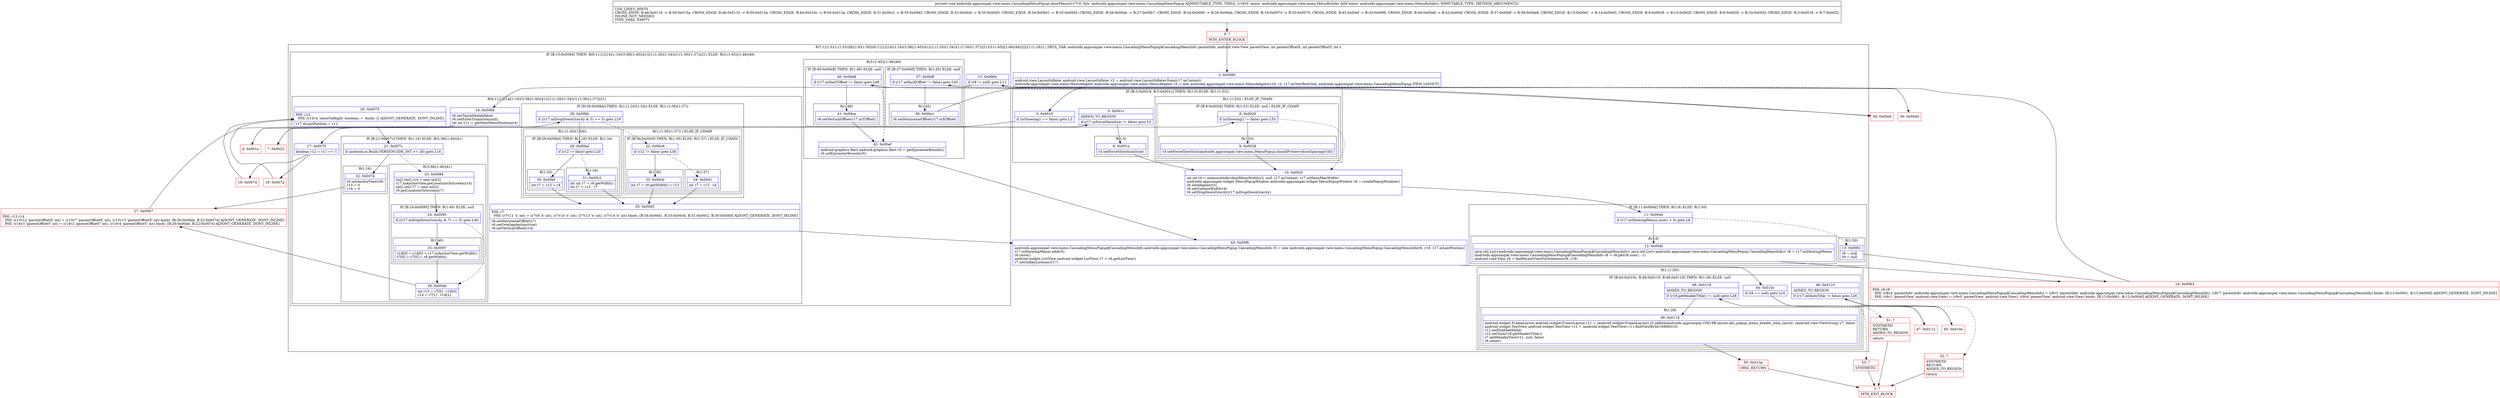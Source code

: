 digraph "CFG forandroidx.appcompat.view.menu.CascadingMenuPopup.showMenu(Landroidx\/appcompat\/view\/menu\/MenuBuilder;)V" {
subgraph cluster_Region_657509182 {
label = "R(7:1|(1:5)(1:(1:53))|6|(1:8)(1:50)|(6:11|12|14|(1:16)(3:38|(1:40)|41)|(1:(1:20)(1:34))(1:(1:36)(1:37))|21)(3:(1:45)|(1:48)|49)|22|(1:(1:28))) | DECL_VAR: androidx.appcompat.view.menu.CascadingMenuPopup$CascadingMenuInfo parentInfo, android.view.View parentView, int parentOffsetX, int parentOffsetY, int x\l";
node [shape=record,color=blue];
Node_2 [shape=record,label="{2\:\ 0x0000|android.view.LayoutInflater android.view.LayoutInflater r2 = android.view.LayoutInflater.from(r17.mContext)\landroidx.appcompat.view.menu.MenuAdapter androidx.appcompat.view.menu.MenuAdapter r3 = new androidx.appcompat.view.menu.MenuAdapter(r18, r2, r17.mOverflowOnly, androidx.appcompat.view.menu.CascadingMenuPopup.ITEM_LAYOUT)\l}"];
subgraph cluster_IfRegion_1698228595 {
label = "IF [B:3:0x0018, B:5:0x001c] THEN: R(1:5) ELSE: R(1:(1:53))";
node [shape=record,color=blue];
Node_3 [shape=record,label="{3\:\ 0x0018|if (isShowing() == false) goto L3\l}"];
Node_5 [shape=record,label="{5\:\ 0x001c|ADDED_TO_REGION\l|if (r17.mForceShowIcon != false) goto L5\l}"];
subgraph cluster_Region_533983463 {
label = "R(1:5)";
node [shape=record,color=blue];
Node_6 [shape=record,label="{6\:\ 0x001e|r3.setForceShowIcon(true)\l}"];
}
subgraph cluster_Region_17706554 {
label = "R(1:(1:53)) | ELSE_IF_CHAIN\l";
node [shape=record,color=blue];
subgraph cluster_IfRegion_1193362418 {
label = "IF [B:8:0x0026] THEN: R(1:53) ELSE: null | ELSE_IF_CHAIN\l";
node [shape=record,color=blue];
Node_8 [shape=record,label="{8\:\ 0x0026|if (isShowing() != false) goto L53\l}"];
subgraph cluster_Region_1217223946 {
label = "R(1:53)";
node [shape=record,color=blue];
Node_9 [shape=record,label="{9\:\ 0x0028|r3.setForceShowIcon(androidx.appcompat.view.menu.MenuPopup.shouldPreserveIconSpacing(r18))\l}"];
}
}
}
}
Node_10 [shape=record,label="{10\:\ 0x002f|int int r4 = measureIndividualMenuWidth(r3, null, r17.mContext, r17.mMenuMaxWidth)\landroidx.appcompat.widget.MenuPopupWindow androidx.appcompat.widget.MenuPopupWindow r6 = createPopupWindow()\lr6.setAdapter(r3)\lr6.setContentWidth(r4)\lr6.setDropDownGravity(r17.mDropDownGravity)\l}"];
subgraph cluster_IfRegion_1179706225 {
label = "IF [B:11:0x004d] THEN: R(1:8) ELSE: R(1:50)";
node [shape=record,color=blue];
Node_11 [shape=record,label="{11\:\ 0x004d|if (r17.mShowingMenus.size() \> 0) goto L8\l}"];
subgraph cluster_Region_370836784 {
label = "R(1:8)";
node [shape=record,color=blue];
Node_12 [shape=record,label="{12\:\ 0x004f|java.util.List\<androidx.appcompat.view.menu.CascadingMenuPopup$CascadingMenuInfo\> java.util.List\<androidx.appcompat.view.menu.CascadingMenuPopup.CascadingMenuInfo\> r8 = r17.mShowingMenus\landroidx.appcompat.view.menu.CascadingMenuPopup$CascadingMenuInfo r8 = r8.get(r8.size() \- 1)\landroid.view.View r9 = findParentViewForSubmenu(r8, r18)\l}"];
}
subgraph cluster_Region_1507795209 {
label = "R(1:50)";
node [shape=record,color=blue];
Node_13 [shape=record,label="{13\:\ 0x0061|r8 = null\lr9 = null\l}"];
}
}
subgraph cluster_IfRegion_1686235577 {
label = "IF [B:15:0x0064] THEN: R(6:11|12|14|(1:16)(3:38|(1:40)|41)|(1:(1:20)(1:34))(1:(1:36)(1:37))|21) ELSE: R(3:(1:45)|(1:48)|49)";
node [shape=record,color=blue];
Node_15 [shape=record,label="{15\:\ 0x0064|if (r9 != null) goto L11\l}"];
subgraph cluster_Region_1766135326 {
label = "R(6:11|12|14|(1:16)(3:38|(1:40)|41)|(1:(1:20)(1:34))(1:(1:36)(1:37))|21)";
node [shape=record,color=blue];
Node_16 [shape=record,label="{16\:\ 0x0066|r6.setTouchModal(false)\lr6.setEnterTransition(null)\lint int r11 = getNextMenuPosition(r4)\l}"];
Node_17 [shape=record,label="{17\:\ 0x0070|boolean r12 = r11 == 1\l}"];
Node_20 [shape=record,label="{20\:\ 0x0075|PHI: r12 \l  PHI: (r12v4 'showOnRight' boolean) =  binds: [] A[DONT_GENERATE, DONT_INLINE]\l|r17.mLastPosition = r11\l}"];
subgraph cluster_IfRegion_336491757 {
label = "IF [B:21:0x007c] THEN: R(1:16) ELSE: R(3:38|(1:40)|41)";
node [shape=record,color=blue];
Node_21 [shape=record,label="{21\:\ 0x007c|if (android.os.Build.VERSION.SDK_INT \>= 26) goto L16\l}"];
subgraph cluster_Region_307731589 {
label = "R(1:16)";
node [shape=record,color=blue];
Node_22 [shape=record,label="{22\:\ 0x007e|r6.setAnchorView(r9)\lr13 = 0\lr14 = 0\l}"];
}
subgraph cluster_Region_511831997 {
label = "R(3:38|(1:40)|41)";
node [shape=record,color=blue];
Node_23 [shape=record,label="{23\:\ 0x0084|int[] int[] r14 = new int[2]\lr17.mAnchorView.getLocationOnScreen(r14)\lint[] int[] r7 = new int[2]\lr9.getLocationOnScreen(r7)\l}"];
subgraph cluster_IfRegion_1501403981 {
label = "IF [B:24:0x0095] THEN: R(1:40) ELSE: null";
node [shape=record,color=blue];
Node_24 [shape=record,label="{24\:\ 0x0095|if ((r17.mDropDownGravity & 7) == 5) goto L40\l}"];
subgraph cluster_Region_1559288408 {
label = "R(1:40)";
node [shape=record,color=blue];
Node_25 [shape=record,label="{25\:\ 0x0097|r14[0] = r14[0] + r17.mAnchorView.getWidth()\lr7[0] = r7[0] + r9.getWidth()\l}"];
}
}
Node_26 [shape=record,label="{26\:\ 0x00ab|int r13 = r7[0] \- r14[0]\lr14 = r7[1] \- r14[1]\l}"];
}
}
subgraph cluster_IfRegion_418885752 {
label = "IF [B:28:0x00bb] THEN: R(1:(1:20)(1:34)) ELSE: R(1:(1:36)(1:37))";
node [shape=record,color=blue];
Node_28 [shape=record,label="{28\:\ 0x00bb|if ((r17.mDropDownGravity & 5) == 5) goto L19\l}"];
subgraph cluster_Region_1943031550 {
label = "R(1:(1:20)(1:34))";
node [shape=record,color=blue];
subgraph cluster_IfRegion_1486156265 {
label = "IF [B:29:0x00bd] THEN: R(1:20) ELSE: R(1:34)";
node [shape=record,color=blue];
Node_29 [shape=record,label="{29\:\ 0x00bd|if (r12 != false) goto L20\l}"];
subgraph cluster_Region_809793719 {
label = "R(1:20)";
node [shape=record,color=blue];
Node_30 [shape=record,label="{30\:\ 0x00bf|int r7 = r13 + r4\l}"];
}
subgraph cluster_Region_794717993 {
label = "R(1:34)";
node [shape=record,color=blue];
Node_31 [shape=record,label="{31\:\ 0x00c2|int int r7 = r9.getWidth()\lint r7 = r13 \- r7\l}"];
}
}
}
subgraph cluster_Region_337573237 {
label = "R(1:(1:36)(1:37)) | ELSE_IF_CHAIN\l";
node [shape=record,color=blue];
subgraph cluster_IfRegion_1047942675 {
label = "IF [B:32:0x00c9] THEN: R(1:36) ELSE: R(1:37) | ELSE_IF_CHAIN\l";
node [shape=record,color=blue];
Node_32 [shape=record,label="{32\:\ 0x00c9|if (r12 != false) goto L36\l}"];
subgraph cluster_Region_588542870 {
label = "R(1:36)";
node [shape=record,color=blue];
Node_33 [shape=record,label="{33\:\ 0x00cb|int r7 = r9.getWidth() + r13\l}"];
}
subgraph cluster_Region_814801552 {
label = "R(1:37)";
node [shape=record,color=blue];
Node_34 [shape=record,label="{34\:\ 0x00d1|int r7 = r13 \- r4\l}"];
}
}
}
}
Node_35 [shape=record,label="{35\:\ 0x00d3|PHI: r7 \l  PHI: (r7v11 'x' int) = (r7v8 'x' int), (r7v10 'x' int), (r7v13 'x' int), (r7v14 'x' int) binds: [B:34:0x00d1, B:33:0x00cb, B:31:0x00c2, B:30:0x00bf] A[DONT_GENERATE, DONT_INLINE]\l|r6.setHorizontalOffset(r7)\lr6.setOverlapAnchor(true)\lr6.setVerticalOffset(r14)\l}"];
}
subgraph cluster_Region_2009213120 {
label = "R(3:(1:45)|(1:48)|49)";
node [shape=record,color=blue];
subgraph cluster_IfRegion_554476360 {
label = "IF [B:37:0x00df] THEN: R(1:45) ELSE: null";
node [shape=record,color=blue];
Node_37 [shape=record,label="{37\:\ 0x00df|if (r17.mHasXOffset != false) goto L45\l}"];
subgraph cluster_Region_1407421751 {
label = "R(1:45)";
node [shape=record,color=blue];
Node_38 [shape=record,label="{38\:\ 0x00e1|r6.setHorizontalOffset(r17.mXOffset)\l}"];
}
}
subgraph cluster_IfRegion_73249633 {
label = "IF [B:40:0x00e8] THEN: R(1:48) ELSE: null";
node [shape=record,color=blue];
Node_40 [shape=record,label="{40\:\ 0x00e8|if (r17.mHasYOffset != false) goto L48\l}"];
subgraph cluster_Region_1081198140 {
label = "R(1:48)";
node [shape=record,color=blue];
Node_41 [shape=record,label="{41\:\ 0x00ea|r6.setVerticalOffset(r17.mYOffset)\l}"];
}
}
Node_42 [shape=record,label="{42\:\ 0x00ef|android.graphics.Rect android.graphics.Rect r5 = getEpicenterBounds()\lr6.setEpicenterBounds(r5)\l}"];
}
}
Node_43 [shape=record,label="{43\:\ 0x00f6|androidx.appcompat.view.menu.CascadingMenuPopup$CascadingMenuInfo androidx.appcompat.view.menu.CascadingMenuPopup.CascadingMenuInfo r5 = new androidx.appcompat.view.menu.CascadingMenuPopup.CascadingMenuInfo(r6, r18, r17.mLastPosition)\lr17.mShowingMenus.add(r5)\lr6.show()\landroid.widget.ListView android.widget.ListView r7 = r6.getListView()\lr7.setOnKeyListener(r17)\l}"];
subgraph cluster_Region_1963702954 {
label = "R(1:(1:28))";
node [shape=record,color=blue];
subgraph cluster_IfRegion_375217187 {
label = "IF [B:44:0x010c, B:46:0x0110, B:48:0x0116] THEN: R(1:28) ELSE: null";
node [shape=record,color=blue];
Node_44 [shape=record,label="{44\:\ 0x010c|if (r8 == null) goto L24\l}"];
Node_46 [shape=record,label="{46\:\ 0x0110|ADDED_TO_REGION\l|if (r17.mShowTitle != false) goto L26\l}"];
Node_48 [shape=record,label="{48\:\ 0x0116|ADDED_TO_REGION\l|if (r18.getHeaderTitle() != null) goto L28\l}"];
subgraph cluster_Region_1980099514 {
label = "R(1:28)";
node [shape=record,color=blue];
Node_49 [shape=record,label="{49\:\ 0x0118|android.widget.FrameLayout android.widget.FrameLayout r11 = (android.widget.FrameLayout) r2.inflate(androidx.appcompat.C0019R.layout.abc_popup_menu_header_item_layout, (android.view.ViewGroup) r7, false)\landroid.widget.TextView android.widget.TextView r12 = (android.widget.TextView) r11.findViewById(16908310)\lr11.setEnabled(false)\lr12.setText(r18.getHeaderTitle())\lr7.addHeaderView(r11, null, false)\lr6.show()\l}"];
}
}
}
}
Node_0 [shape=record,color=red,label="{0\:\ ?|MTH_ENTER_BLOCK\l}"];
Node_4 [shape=record,color=red,label="{4\:\ 0x001a}"];
Node_14 [shape=record,color=red,label="{14\:\ 0x0063|PHI: r8 r9 \l  PHI: (r8v4 'parentInfo' androidx.appcompat.view.menu.CascadingMenuPopup$CascadingMenuInfo) = (r8v3 'parentInfo' androidx.appcompat.view.menu.CascadingMenuPopup$CascadingMenuInfo), (r8v7 'parentInfo' androidx.appcompat.view.menu.CascadingMenuPopup$CascadingMenuInfo) binds: [B:13:0x0061, B:12:0x004f] A[DONT_GENERATE, DONT_INLINE]\l  PHI: (r9v1 'parentView' android.view.View) = (r9v0 'parentView' android.view.View), (r9v4 'parentView' android.view.View) binds: [B:13:0x0061, B:12:0x004f] A[DONT_GENERATE, DONT_INLINE]\l}"];
Node_18 [shape=record,color=red,label="{18\:\ 0x0072}"];
Node_27 [shape=record,color=red,label="{27\:\ 0x00b7|PHI: r13 r14 \l  PHI: (r13v12 'parentOffsetX' int) = (r13v7 'parentOffsetX' int), (r13v13 'parentOffsetX' int) binds: [B:26:0x00ab, B:22:0x007e] A[DONT_GENERATE, DONT_INLINE]\l  PHI: (r14v3 'parentOffsetY' int) = (r14v2 'parentOffsetY' int), (r14v4 'parentOffsetY' int) binds: [B:26:0x00ab, B:22:0x007e] A[DONT_GENERATE, DONT_INLINE]\l}"];
Node_45 [shape=record,color=red,label="{45\:\ 0x010e}"];
Node_47 [shape=record,color=red,label="{47\:\ 0x0112}"];
Node_50 [shape=record,color=red,label="{50\:\ 0x013a|ORIG_RETURN\l}"];
Node_1 [shape=record,color=red,label="{1\:\ ?|MTH_EXIT_BLOCK\l}"];
Node_53 [shape=record,color=red,label="{53\:\ ?|SYNTHETIC\l}"];
Node_52 [shape=record,color=red,label="{52\:\ ?|SYNTHETIC\lRETURN\lADDED_TO_REGION\l|return\l}"];
Node_51 [shape=record,color=red,label="{51\:\ ?|SYNTHETIC\lRETURN\lADDED_TO_REGION\l|return\l}"];
Node_19 [shape=record,color=red,label="{19\:\ 0x0074}"];
Node_36 [shape=record,color=red,label="{36\:\ 0x00dd}"];
Node_39 [shape=record,color=red,label="{39\:\ 0x00e6}"];
Node_7 [shape=record,color=red,label="{7\:\ 0x0022}"];
MethodNode[shape=record,label="{private void androidx.appcompat.view.menu.CascadingMenuPopup.showMenu((r17v0 'this' androidx.appcompat.view.menu.CascadingMenuPopup A[IMMUTABLE_TYPE, THIS]), (r18v0 'menu' androidx.appcompat.view.menu.MenuBuilder A[D('menu' androidx.appcompat.view.menu.MenuBuilder), IMMUTABLE_TYPE, METHOD_ARGUMENT]))  | USE_LINES_HINTS\lCROSS_EDGE: B:48:0x0116 \-\> B:50:0x013a, CROSS_EDGE: B:46:0x0110 \-\> B:50:0x013a, CROSS_EDGE: B:44:0x010c \-\> B:50:0x013a, CROSS_EDGE: B:31:0x00c2 \-\> B:35:0x00d3, CROSS_EDGE: B:33:0x00cb \-\> B:35:0x00d3, CROSS_EDGE: B:34:0x00d1 \-\> B:35:0x00d3, CROSS_EDGE: B:26:0x00ab \-\> B:27:0x00b7, CROSS_EDGE: B:24:0x0095 \-\> B:26:0x00ab, CROSS_EDGE: B:19:0x0074 \-\> B:20:0x0075, CROSS_EDGE: B:42:0x00ef \-\> B:43:0x00f6, CROSS_EDGE: B:40:0x00e8 \-\> B:42:0x00ef, CROSS_EDGE: B:37:0x00df \-\> B:39:0x00e6, CROSS_EDGE: B:13:0x0061 \-\> B:14:0x0063, CROSS_EDGE: B:9:0x0028 \-\> B:10:0x002f, CROSS_EDGE: B:8:0x0026 \-\> B:10:0x002f, CROSS_EDGE: B:3:0x0018 \-\> B:7:0x0022\lINLINE_NOT_NEEDED\lTYPE_VARS: EMPTY\l}"];
MethodNode -> Node_0;Node_2 -> Node_3;
Node_3 -> Node_4;
Node_3 -> Node_7[style=dashed];
Node_5 -> Node_6;
Node_5 -> Node_7[style=dashed];
Node_6 -> Node_10;
Node_8 -> Node_9;
Node_8 -> Node_10[style=dashed];
Node_9 -> Node_10;
Node_10 -> Node_11;
Node_11 -> Node_12;
Node_11 -> Node_13[style=dashed];
Node_12 -> Node_14;
Node_13 -> Node_14;
Node_15 -> Node_16;
Node_15 -> Node_36[style=dashed];
Node_16 -> Node_17;
Node_17 -> Node_18;
Node_17 -> Node_19;
Node_20 -> Node_21;
Node_21 -> Node_22;
Node_21 -> Node_23[style=dashed];
Node_22 -> Node_27;
Node_23 -> Node_24;
Node_24 -> Node_25;
Node_24 -> Node_26[style=dashed];
Node_25 -> Node_26;
Node_26 -> Node_27;
Node_28 -> Node_29;
Node_28 -> Node_32[style=dashed];
Node_29 -> Node_30;
Node_29 -> Node_31[style=dashed];
Node_30 -> Node_35;
Node_31 -> Node_35;
Node_32 -> Node_33;
Node_32 -> Node_34[style=dashed];
Node_33 -> Node_35;
Node_34 -> Node_35;
Node_35 -> Node_43;
Node_37 -> Node_38;
Node_37 -> Node_39[style=dashed];
Node_38 -> Node_39;
Node_40 -> Node_41;
Node_40 -> Node_42[style=dashed];
Node_41 -> Node_42;
Node_42 -> Node_43;
Node_43 -> Node_44;
Node_44 -> Node_45;
Node_44 -> Node_51[style=dashed];
Node_46 -> Node_47;
Node_46 -> Node_52[style=dashed];
Node_48 -> Node_49;
Node_48 -> Node_53[style=dashed];
Node_49 -> Node_50;
Node_0 -> Node_2;
Node_4 -> Node_5;
Node_14 -> Node_15;
Node_18 -> Node_20;
Node_27 -> Node_28;
Node_45 -> Node_46;
Node_47 -> Node_48;
Node_50 -> Node_1;
Node_53 -> Node_1;
Node_52 -> Node_1;
Node_51 -> Node_1;
Node_19 -> Node_20;
Node_36 -> Node_37;
Node_39 -> Node_40;
Node_7 -> Node_8;
}

